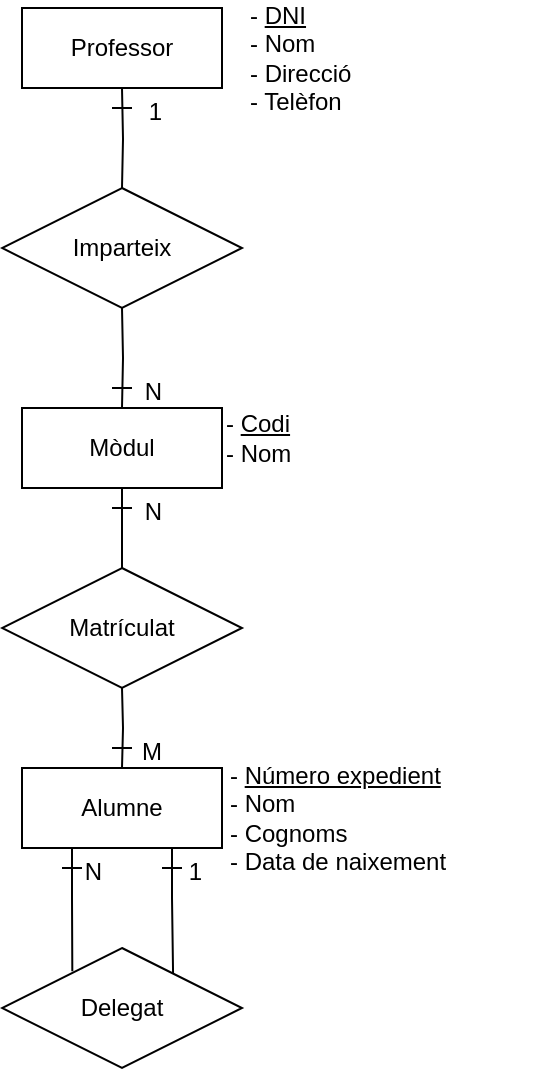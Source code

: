 <mxfile version="20.3.2" type="device"><diagram id="R2lEEEUBdFMjLlhIrx00" name="Page-1"><mxGraphModel dx="677" dy="335" grid="1" gridSize="10" guides="1" tooltips="1" connect="1" arrows="1" fold="1" page="1" pageScale="1" pageWidth="827" pageHeight="1169" math="0" shadow="0" extFonts="Permanent Marker^https://fonts.googleapis.com/css?family=Permanent+Marker"><root><mxCell id="0"/><mxCell id="1" parent="0"/><mxCell id="50J7ROvSwpcsz0hMdc_j-27" value="Professor" style="whiteSpace=wrap;html=1;align=center;" parent="1" vertex="1"><mxGeometry x="330" y="50" width="100" height="40" as="geometry"/></mxCell><mxCell id="50J7ROvSwpcsz0hMdc_j-29" value="&lt;div&gt;- &lt;u&gt;DNI&lt;/u&gt;&lt;/div&gt;&lt;div&gt;- Nom&lt;u&gt;&lt;br&gt;&lt;/u&gt;&lt;/div&gt;&lt;div&gt;- Direcció&lt;/div&gt;&lt;div&gt;- Telèfon&lt;/div&gt;" style="text;html=1;strokeColor=none;fillColor=none;align=left;verticalAlign=middle;whiteSpace=wrap;rounded=0;imageVerticalAlign=top;perimeter=none;" parent="1" vertex="1"><mxGeometry x="442" y="50" width="148" height="50" as="geometry"/></mxCell><mxCell id="50J7ROvSwpcsz0hMdc_j-30" value="Mòdul" style="whiteSpace=wrap;html=1;align=center;" parent="1" vertex="1"><mxGeometry x="330" y="250" width="100" height="40" as="geometry"/></mxCell><mxCell id="50J7ROvSwpcsz0hMdc_j-31" value="" style="endArrow=none;html=1;rounded=0;strokeColor=default;" parent="1" edge="1"><mxGeometry width="50" height="50" relative="1" as="geometry"><mxPoint x="375" y="300.0" as="sourcePoint"/><mxPoint x="385" y="300.0" as="targetPoint"/></mxGeometry></mxCell><mxCell id="50J7ROvSwpcsz0hMdc_j-32" value="" style="edgeStyle=orthogonalEdgeStyle;rounded=0;orthogonalLoop=1;jettySize=auto;html=1;exitX=0.5;exitY=1;exitDx=0;exitDy=0;entryX=0.5;entryY=0;entryDx=0;entryDy=0;strokeColor=default;endArrow=none;endFill=0;" parent="1" source="50J7ROvSwpcsz0hMdc_j-30" target="50J7ROvSwpcsz0hMdc_j-54" edge="1"><mxGeometry relative="1" as="geometry"><mxPoint x="380" y="290" as="sourcePoint"/><mxPoint x="380" y="300.0" as="targetPoint"/></mxGeometry></mxCell><mxCell id="50J7ROvSwpcsz0hMdc_j-33" style="edgeStyle=orthogonalEdgeStyle;rounded=0;orthogonalLoop=1;jettySize=auto;html=1;exitX=0.5;exitY=0;exitDx=0;exitDy=0;entryX=0.5;entryY=1;entryDx=0;entryDy=0;strokeColor=default;endArrow=none;endFill=0;" parent="1" target="50J7ROvSwpcsz0hMdc_j-34" edge="1"><mxGeometry relative="1" as="geometry"><mxPoint x="380" y="250.0" as="sourcePoint"/></mxGeometry></mxCell><mxCell id="50J7ROvSwpcsz0hMdc_j-34" value="Imparteix" style="shape=rhombus;perimeter=rhombusPerimeter;whiteSpace=wrap;html=1;align=center;" parent="1" vertex="1"><mxGeometry x="320" y="140" width="120" height="60" as="geometry"/></mxCell><mxCell id="50J7ROvSwpcsz0hMdc_j-35" value="" style="endArrow=none;html=1;rounded=0;strokeColor=default;" parent="1" edge="1"><mxGeometry width="50" height="50" relative="1" as="geometry"><mxPoint x="385" y="240.0" as="sourcePoint"/><mxPoint x="375" y="240.0" as="targetPoint"/></mxGeometry></mxCell><mxCell id="50J7ROvSwpcsz0hMdc_j-36" value="" style="endArrow=none;html=1;rounded=0;strokeColor=default;" parent="1" edge="1"><mxGeometry width="50" height="50" relative="1" as="geometry"><mxPoint x="375" y="100" as="sourcePoint"/><mxPoint x="385" y="100" as="targetPoint"/></mxGeometry></mxCell><mxCell id="50J7ROvSwpcsz0hMdc_j-38" value="1" style="resizable=0;html=1;align=right;verticalAlign=bottom;fillColor=none;" parent="1" connectable="0" vertex="1"><mxGeometry x="400" y="110.004" as="geometry"/></mxCell><mxCell id="50J7ROvSwpcsz0hMdc_j-39" value="" style="edgeStyle=orthogonalEdgeStyle;rounded=0;orthogonalLoop=1;jettySize=auto;html=1;exitX=0.5;exitY=1;exitDx=0;exitDy=0;entryX=0.5;entryY=0;entryDx=0;entryDy=0;strokeColor=default;endArrow=none;endFill=0;" parent="1" target="50J7ROvSwpcsz0hMdc_j-34" edge="1"><mxGeometry relative="1" as="geometry"><mxPoint x="380" y="90" as="sourcePoint"/><mxPoint x="380" y="100" as="targetPoint"/></mxGeometry></mxCell><mxCell id="50J7ROvSwpcsz0hMdc_j-42" value="N" style="resizable=0;html=1;align=right;verticalAlign=bottom;fillColor=none;" parent="1" connectable="0" vertex="1"><mxGeometry x="400" y="250.004" as="geometry"/></mxCell><mxCell id="50J7ROvSwpcsz0hMdc_j-61" style="edgeStyle=orthogonalEdgeStyle;rounded=0;orthogonalLoop=1;jettySize=auto;html=1;exitX=0.75;exitY=1;exitDx=0;exitDy=0;entryX=0.713;entryY=0.24;entryDx=0;entryDy=0;entryPerimeter=0;endArrow=none;endFill=0;" parent="1" source="50J7ROvSwpcsz0hMdc_j-50" target="50J7ROvSwpcsz0hMdc_j-60" edge="1"><mxGeometry relative="1" as="geometry"/></mxCell><mxCell id="50J7ROvSwpcsz0hMdc_j-62" style="edgeStyle=orthogonalEdgeStyle;rounded=0;orthogonalLoop=1;jettySize=auto;html=1;exitX=0.25;exitY=1;exitDx=0;exitDy=0;entryX=0.293;entryY=0.194;entryDx=0;entryDy=0;entryPerimeter=0;endArrow=none;endFill=0;" parent="1" source="50J7ROvSwpcsz0hMdc_j-50" target="50J7ROvSwpcsz0hMdc_j-60" edge="1"><mxGeometry relative="1" as="geometry"/></mxCell><mxCell id="50J7ROvSwpcsz0hMdc_j-50" value="Alumne" style="whiteSpace=wrap;html=1;align=center;" parent="1" vertex="1"><mxGeometry x="330" y="430" width="100" height="40" as="geometry"/></mxCell><mxCell id="50J7ROvSwpcsz0hMdc_j-53" style="edgeStyle=orthogonalEdgeStyle;rounded=0;orthogonalLoop=1;jettySize=auto;html=1;exitX=0.5;exitY=0;exitDx=0;exitDy=0;entryX=0.5;entryY=1;entryDx=0;entryDy=0;strokeColor=default;endArrow=none;endFill=0;" parent="1" target="50J7ROvSwpcsz0hMdc_j-54" edge="1"><mxGeometry relative="1" as="geometry"><mxPoint x="380" y="430.0" as="sourcePoint"/></mxGeometry></mxCell><mxCell id="50J7ROvSwpcsz0hMdc_j-54" value="Matrículat" style="shape=rhombus;perimeter=rhombusPerimeter;whiteSpace=wrap;html=1;align=center;" parent="1" vertex="1"><mxGeometry x="320" y="330" width="120" height="60" as="geometry"/></mxCell><mxCell id="50J7ROvSwpcsz0hMdc_j-55" value="" style="endArrow=none;html=1;rounded=0;strokeColor=default;" parent="1" edge="1"><mxGeometry width="50" height="50" relative="1" as="geometry"><mxPoint x="385" y="420.0" as="sourcePoint"/><mxPoint x="375" y="420.0" as="targetPoint"/></mxGeometry></mxCell><mxCell id="50J7ROvSwpcsz0hMdc_j-56" value="M" style="resizable=0;html=1;align=right;verticalAlign=bottom;fillColor=none;" parent="1" connectable="0" vertex="1"><mxGeometry x="400" y="430.004" as="geometry"/></mxCell><mxCell id="50J7ROvSwpcsz0hMdc_j-57" value="N" style="resizable=0;html=1;align=right;verticalAlign=bottom;fillColor=none;" parent="1" connectable="0" vertex="1"><mxGeometry x="400" y="310.004" as="geometry"/></mxCell><mxCell id="50J7ROvSwpcsz0hMdc_j-58" value="&lt;div&gt;- &lt;u&gt;Codi&lt;/u&gt;&lt;/div&gt;&lt;div&gt;- Nom&lt;br&gt;&lt;/div&gt;" style="text;html=1;strokeColor=none;fillColor=none;align=left;verticalAlign=middle;whiteSpace=wrap;rounded=0;imageVerticalAlign=top;perimeter=none;" parent="1" vertex="1"><mxGeometry x="430" y="250" width="140" height="30" as="geometry"/></mxCell><mxCell id="50J7ROvSwpcsz0hMdc_j-59" value="&lt;div&gt;- &lt;u&gt;Número expedient&lt;br&gt;&lt;/u&gt;&lt;/div&gt;&lt;div&gt;- Nom&lt;u&gt;&lt;br&gt;&lt;/u&gt;&lt;/div&gt;&lt;div&gt;- Cognoms&lt;/div&gt;&lt;div&gt;- Data de naixement&lt;br&gt;&lt;/div&gt;" style="text;html=1;strokeColor=none;fillColor=none;align=left;verticalAlign=middle;whiteSpace=wrap;rounded=0;imageVerticalAlign=top;perimeter=none;" parent="1" vertex="1"><mxGeometry x="432" y="430" width="148" height="50" as="geometry"/></mxCell><mxCell id="50J7ROvSwpcsz0hMdc_j-60" value="Delegat" style="shape=rhombus;perimeter=rhombusPerimeter;whiteSpace=wrap;html=1;align=center;" parent="1" vertex="1"><mxGeometry x="320" y="520" width="120" height="60" as="geometry"/></mxCell><mxCell id="50J7ROvSwpcsz0hMdc_j-64" value="" style="endArrow=none;html=1;rounded=0;strokeColor=default;" parent="1" edge="1"><mxGeometry width="50" height="50" relative="1" as="geometry"><mxPoint x="410" y="480.0" as="sourcePoint"/><mxPoint x="400" y="480.0" as="targetPoint"/></mxGeometry></mxCell><mxCell id="50J7ROvSwpcsz0hMdc_j-66" value="N" style="resizable=0;html=1;align=right;verticalAlign=bottom;fillColor=none;" parent="1" connectable="0" vertex="1"><mxGeometry x="370" y="490.004" as="geometry"/></mxCell><mxCell id="50J7ROvSwpcsz0hMdc_j-67" value="1" style="resizable=0;html=1;align=right;verticalAlign=bottom;fillColor=none;" parent="1" connectable="0" vertex="1"><mxGeometry x="420" y="490.004" as="geometry"/></mxCell><mxCell id="O1AN74R7oMGESIH1QCA4-1" value="" style="endArrow=none;html=1;rounded=0;strokeColor=default;" edge="1" parent="1"><mxGeometry width="50" height="50" relative="1" as="geometry"><mxPoint x="360" y="480.0" as="sourcePoint"/><mxPoint x="350" y="480.0" as="targetPoint"/></mxGeometry></mxCell></root></mxGraphModel></diagram></mxfile>